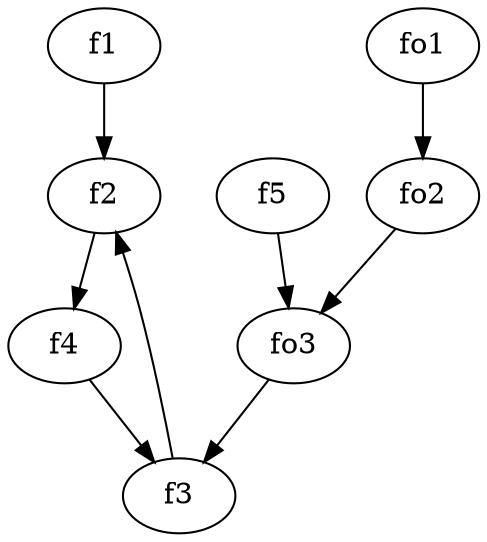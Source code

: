 strict digraph  {
f1;
f2;
f3;
f4;
f5;
fo1;
fo2;
fo3;
f1 -> f2  [weight=2];
f2 -> f4  [weight=2];
f3 -> f2  [weight=2];
f4 -> f3  [weight=2];
f5 -> fo3  [weight=2];
fo1 -> fo2  [weight=2];
fo2 -> fo3  [weight=2];
fo3 -> f3  [weight=2];
}
